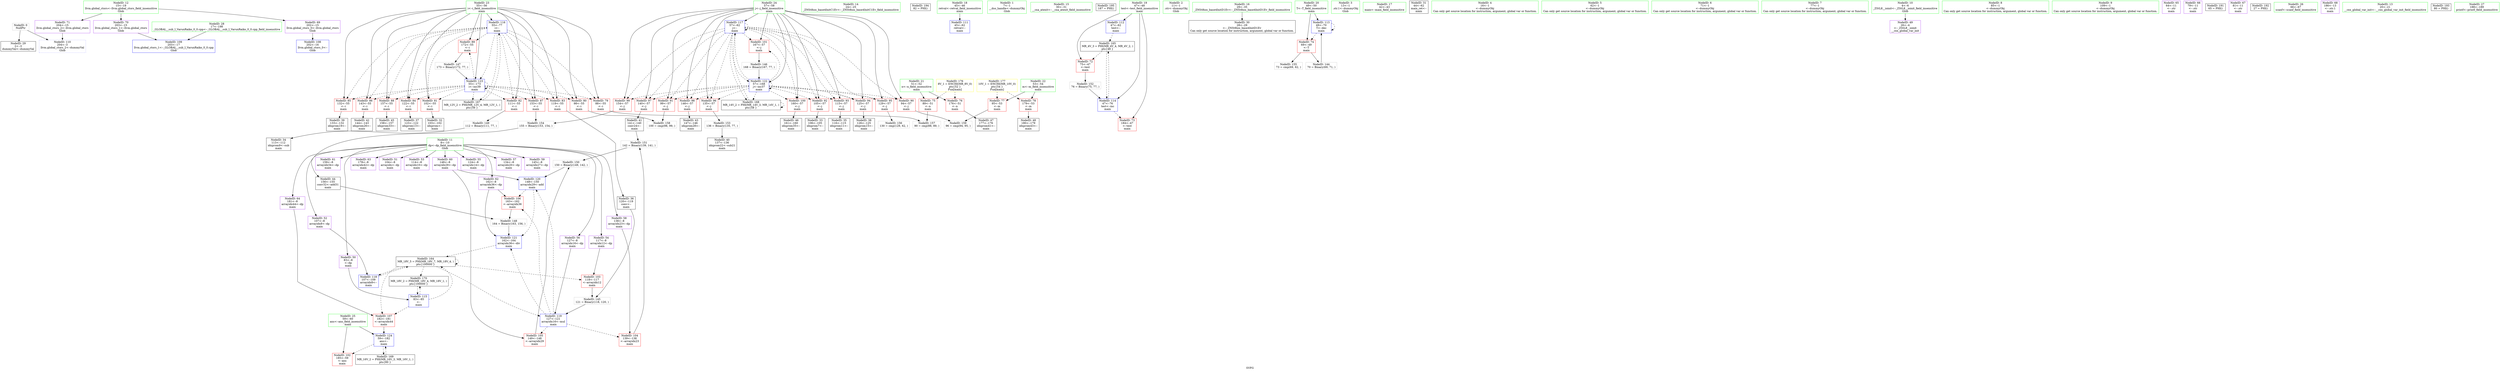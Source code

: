 digraph "SVFG" {
	label="SVFG";

	Node0x55a80342e910 [shape=record,color=grey,label="{NodeID: 0\nNullPtr}"];
	Node0x55a80342e910 -> Node0x55a80342f890[style=solid];
	Node0x55a80342e910 -> Node0x55a803431420[style=solid];
	Node0x55a803430930 [shape=record,color=red,label="{NodeID: 97\n140\<--57\n\<--j\nmain\n}"];
	Node0x55a803430930 -> Node0x55a8034302b0[style=solid];
	Node0x55a80342edb0 [shape=record,color=green,label="{NodeID: 14\n24\<--25\n_ZNSt8ios_base4InitC1Ev\<--_ZNSt8ios_base4InitC1Ev_field_insensitive\n}"];
	Node0x55a80344ad50 [shape=record,color=black,label="{NodeID: 194\n82 = PHI()\n}"];
	Node0x55a803431520 [shape=record,color=blue,label="{NodeID: 111\n45\<--62\nretval\<--\nmain\n}"];
	Node0x55a80342f790 [shape=record,color=green,label="{NodeID: 28\n17\<--198\n_GLOBAL__sub_I_VarunRaiko_0_0.cpp\<--_GLOBAL__sub_I_VarunRaiko_0_0.cpp_field_insensitive\n}"];
	Node0x55a80342f790 -> Node0x55a803431320[style=solid];
	Node0x55a803430380 [shape=record,color=black,label="{NodeID: 42\n144\<--143\nidxprom26\<--\nmain\n}"];
	Node0x55a803431f00 [shape=record,color=purple,label="{NodeID: 56\n127\<--8\narrayidx16\<--dp\nmain\n}"];
	Node0x55a803431f00 -> Node0x55a803436370[style=solid];
	Node0x55a8034383f0 [shape=record,color=grey,label="{NodeID: 153\n136 = Binary(135, 77, )\n}"];
	Node0x55a8034383f0 -> Node0x55a8034301e0[style=solid];
	Node0x55a803432a90 [shape=record,color=purple,label="{NodeID: 70\n203\<--15\nllvm.global_ctors_1\<--llvm.global_ctors\nGlob }"];
	Node0x55a803432a90 -> Node0x55a803431320[style=solid];
	Node0x55a8034405c0 [shape=record,color=black,label="{NodeID: 167\nMR_12V_2 = PHI(MR_12V_4, MR_12V_1, )\npts\{56 \}\n}"];
	Node0x55a8034405c0 -> Node0x55a803436100[style=dashed];
	Node0x55a803433650 [shape=record,color=red,label="{NodeID: 84\n122\<--55\n\<--i\nmain\n}"];
	Node0x55a803433650 -> Node0x55a80342ff70[style=solid];
	Node0x55a8034181d0 [shape=record,color=green,label="{NodeID: 1\n7\<--1\n__dso_handle\<--dummyObj\nGlob }"];
	Node0x55a803430a00 [shape=record,color=red,label="{NodeID: 98\n146\<--57\n\<--j\nmain\n}"];
	Node0x55a803430a00 -> Node0x55a803430450[style=solid];
	Node0x55a80342ee40 [shape=record,color=green,label="{NodeID: 15\n30\<--31\n__cxa_atexit\<--__cxa_atexit_field_insensitive\n}"];
	Node0x55a80344ae50 [shape=record,color=black,label="{NodeID: 195\n187 = PHI()\n}"];
	Node0x55a8034315f0 [shape=record,color=blue,label="{NodeID: 112\n47\<--62\ntest\<--\nmain\n}"];
	Node0x55a8034315f0 -> Node0x55a80343fbc0[style=dashed];
	Node0x55a80342f890 [shape=record,color=black,label="{NodeID: 29\n2\<--3\ndummyVal\<--dummyVal\n}"];
	Node0x55a803430450 [shape=record,color=black,label="{NodeID: 43\n147\<--146\nidxprom28\<--\nmain\n}"];
	Node0x55a803431fd0 [shape=record,color=purple,label="{NodeID: 57\n134\<--8\narrayidx20\<--dp\nmain\n}"];
	Node0x55a803438570 [shape=record,color=grey,label="{NodeID: 154\n155 = Binary(153, 154, )\n}"];
	Node0x55a803438570 -> Node0x55a803430520[style=solid];
	Node0x55a803432b90 [shape=record,color=purple,label="{NodeID: 71\n204\<--15\nllvm.global_ctors_2\<--llvm.global_ctors\nGlob }"];
	Node0x55a803432b90 -> Node0x55a803431420[style=solid];
	Node0x55a803440ac0 [shape=record,color=black,label="{NodeID: 168\nMR_14V_2 = PHI(MR_14V_3, MR_14V_1, )\npts\{58 \}\n}"];
	Node0x55a803440ac0 -> Node0x55a8034361d0[style=dashed];
	Node0x55a803440ac0 -> Node0x55a803440ac0[style=dashed];
	Node0x55a803433720 [shape=record,color=red,label="{NodeID: 85\n132\<--55\n\<--i\nmain\n}"];
	Node0x55a803433720 -> Node0x55a803430110[style=solid];
	Node0x55a803419260 [shape=record,color=green,label="{NodeID: 2\n11\<--1\n.str\<--dummyObj\nGlob }"];
	Node0x55a803430ad0 [shape=record,color=red,label="{NodeID: 99\n154\<--57\n\<--j\nmain\n}"];
	Node0x55a803430ad0 -> Node0x55a803438570[style=solid];
	Node0x55a80342eed0 [shape=record,color=green,label="{NodeID: 16\n29\<--35\n_ZNSt8ios_base4InitD1Ev\<--_ZNSt8ios_base4InitD1Ev_field_insensitive\n}"];
	Node0x55a80342eed0 -> Node0x55a80342f990[style=solid];
	Node0x55a8034316c0 [shape=record,color=blue,label="{NodeID: 113\n49\<--70\nT\<--dec\nmain\n}"];
	Node0x55a8034316c0 -> Node0x55a803432e30[style=dashed];
	Node0x55a8034316c0 -> Node0x55a8034316c0[style=dashed];
	Node0x55a80342f990 [shape=record,color=black,label="{NodeID: 30\n28\<--29\n\<--_ZNSt8ios_base4InitD1Ev\nCan only get source location for instruction, argument, global var or function.}"];
	Node0x55a803430520 [shape=record,color=black,label="{NodeID: 44\n156\<--155\nconv32\<--add31\nmain\n}"];
	Node0x55a803430520 -> Node0x55a803437c70[style=solid];
	Node0x55a8034320a0 [shape=record,color=purple,label="{NodeID: 58\n138\<--8\narrayidx23\<--dp\nmain\n}"];
	Node0x55a8034320a0 -> Node0x55a803430ee0[style=solid];
	Node0x55a8034386f0 [shape=record,color=grey,label="{NodeID: 155\n73 = cmp(69, 62, )\n}"];
	Node0x55a803432c90 [shape=record,color=red,label="{NodeID: 72\n75\<--47\n\<--test\nmain\n}"];
	Node0x55a803432c90 -> Node0x55a803438270[style=solid];
	Node0x55a803440fc0 [shape=record,color=black,label="{NodeID: 169\nMR_16V_2 = PHI(MR_16V_3, MR_16V_1, )\npts\{60 \}\n}"];
	Node0x55a803440fc0 -> Node0x55a803436780[style=dashed];
	Node0x55a8034337f0 [shape=record,color=red,label="{NodeID: 86\n143\<--55\n\<--i\nmain\n}"];
	Node0x55a8034337f0 -> Node0x55a803430380[style=solid];
	Node0x55a803419540 [shape=record,color=green,label="{NodeID: 3\n13\<--1\n.str.1\<--dummyObj\nGlob }"];
	Node0x55a803430ba0 [shape=record,color=red,label="{NodeID: 100\n160\<--57\n\<--j\nmain\n}"];
	Node0x55a803430ba0 -> Node0x55a8034306c0[style=solid];
	Node0x55a80342ef60 [shape=record,color=green,label="{NodeID: 17\n42\<--43\nmain\<--main_field_insensitive\n}"];
	Node0x55a803431790 [shape=record,color=blue,label="{NodeID: 114\n47\<--76\ntest\<--inc\nmain\n}"];
	Node0x55a803431790 -> Node0x55a803432d60[style=dashed];
	Node0x55a803431790 -> Node0x55a80343fbc0[style=dashed];
	Node0x55a80342fa90 [shape=record,color=black,label="{NodeID: 31\n44\<--62\nmain_ret\<--\nmain\n}"];
	Node0x55a8034305f0 [shape=record,color=black,label="{NodeID: 45\n158\<--157\nidxprom33\<--\nmain\n}"];
	Node0x55a803432170 [shape=record,color=purple,label="{NodeID: 59\n145\<--8\narrayidx27\<--dp\nmain\n}"];
	Node0x55a803438870 [shape=record,color=grey,label="{NodeID: 156\n130 = cmp(129, 62, )\n}"];
	Node0x55a803432d60 [shape=record,color=red,label="{NodeID: 73\n184\<--47\n\<--test\nmain\n}"];
	Node0x55a8034414c0 [shape=record,color=black,label="{NodeID: 170\nMR_18V_2 = PHI(MR_18V_4, MR_18V_1, )\npts\{100000 \}\n}"];
	Node0x55a8034414c0 -> Node0x55a803436030[style=dashed];
	Node0x55a8034338c0 [shape=record,color=red,label="{NodeID: 87\n153\<--55\n\<--i\nmain\n}"];
	Node0x55a8034338c0 -> Node0x55a803438570[style=solid];
	Node0x55a803419660 [shape=record,color=green,label="{NodeID: 4\n16\<--1\n\<--dummyObj\nCan only get source location for instruction, argument, global var or function.}"];
	Node0x55a803430c70 [shape=record,color=red,label="{NodeID: 101\n167\<--57\n\<--j\nmain\n}"];
	Node0x55a803430c70 -> Node0x55a803437970[style=solid];
	Node0x55a80342eff0 [shape=record,color=green,label="{NodeID: 18\n45\<--46\nretval\<--retval_field_insensitive\nmain\n}"];
	Node0x55a80342eff0 -> Node0x55a803431520[style=solid];
	Node0x55a803436030 [shape=record,color=blue,label="{NodeID: 115\n83\<--85\n\<--\nmain\n}"];
	Node0x55a803436030 -> Node0x55a803431150[style=dashed];
	Node0x55a803436030 -> Node0x55a80343f6c0[style=dashed];
	Node0x55a803436030 -> Node0x55a8034414c0[style=dashed];
	Node0x55a80342fb60 [shape=record,color=black,label="{NodeID: 32\n103\<--102\nidxprom\<--\nmain\n}"];
	Node0x55a8034306c0 [shape=record,color=black,label="{NodeID: 46\n161\<--160\nidxprom35\<--\nmain\n}"];
	Node0x55a803432240 [shape=record,color=purple,label="{NodeID: 60\n148\<--8\narrayidx29\<--dp\nmain\n}"];
	Node0x55a803432240 -> Node0x55a803430fb0[style=solid];
	Node0x55a803432240 -> Node0x55a803436440[style=solid];
	Node0x55a8034389f0 [shape=record,color=grey,label="{NodeID: 157\n90 = cmp(88, 89, )\n}"];
	Node0x55a803432e30 [shape=record,color=red,label="{NodeID: 74\n69\<--49\n\<--T\nmain\n}"];
	Node0x55a803432e30 -> Node0x55a803437670[style=solid];
	Node0x55a803432e30 -> Node0x55a8034386f0[style=solid];
	Node0x55a803433990 [shape=record,color=red,label="{NodeID: 88\n157\<--55\n\<--i\nmain\n}"];
	Node0x55a803433990 -> Node0x55a8034305f0[style=solid];
	Node0x55a8034199c0 [shape=record,color=green,label="{NodeID: 5\n62\<--1\n\<--dummyObj\nCan only get source location for instruction, argument, global var or function.}"];
	Node0x55a803430d40 [shape=record,color=red,label="{NodeID: 102\n185\<--59\n\<--ans\nmain\n}"];
	Node0x55a80342f080 [shape=record,color=green,label="{NodeID: 19\n47\<--48\ntest\<--test_field_insensitive\nmain\n}"];
	Node0x55a80342f080 -> Node0x55a803432c90[style=solid];
	Node0x55a80342f080 -> Node0x55a803432d60[style=solid];
	Node0x55a80342f080 -> Node0x55a8034315f0[style=solid];
	Node0x55a80342f080 -> Node0x55a803431790[style=solid];
	Node0x55a803436100 [shape=record,color=blue,label="{NodeID: 116\n55\<--77\ni\<--\nmain\n}"];
	Node0x55a803436100 -> Node0x55a803433240[style=dashed];
	Node0x55a803436100 -> Node0x55a803433310[style=dashed];
	Node0x55a803436100 -> Node0x55a8034333e0[style=dashed];
	Node0x55a803436100 -> Node0x55a8034334b0[style=dashed];
	Node0x55a803436100 -> Node0x55a803433580[style=dashed];
	Node0x55a803436100 -> Node0x55a803433650[style=dashed];
	Node0x55a803436100 -> Node0x55a803433720[style=dashed];
	Node0x55a803436100 -> Node0x55a8034337f0[style=dashed];
	Node0x55a803436100 -> Node0x55a8034338c0[style=dashed];
	Node0x55a803436100 -> Node0x55a803433990[style=dashed];
	Node0x55a803436100 -> Node0x55a803433a60[style=dashed];
	Node0x55a803436100 -> Node0x55a8034366b0[style=dashed];
	Node0x55a803436100 -> Node0x55a8034405c0[style=dashed];
	Node0x55a80342fc30 [shape=record,color=black,label="{NodeID: 33\n106\<--105\nidxprom7\<--\nmain\n}"];
	Node0x55a803430790 [shape=record,color=black,label="{NodeID: 47\n177\<--176\nidxprom41\<--\nmain\n}"];
	Node0x55a803437670 [shape=record,color=grey,label="{NodeID: 144\n70 = Binary(69, 71, )\n}"];
	Node0x55a803437670 -> Node0x55a8034316c0[style=solid];
	Node0x55a803432310 [shape=record,color=purple,label="{NodeID: 61\n159\<--8\narrayidx34\<--dp\nmain\n}"];
	Node0x55a803438b70 [shape=record,color=grey,label="{NodeID: 158\n100 = cmp(98, 99, )\n}"];
	Node0x55a803432f00 [shape=record,color=red,label="{NodeID: 75\n89\<--51\n\<--n\nmain\n}"];
	Node0x55a803432f00 -> Node0x55a8034389f0[style=solid];
	Node0x55a803433a60 [shape=record,color=red,label="{NodeID: 89\n172\<--55\n\<--i\nmain\n}"];
	Node0x55a803433a60 -> Node0x55a803437af0[style=solid];
	Node0x55a803419810 [shape=record,color=green,label="{NodeID: 6\n71\<--1\n\<--dummyObj\nCan only get source location for instruction, argument, global var or function.}"];
	Node0x55a803430e10 [shape=record,color=red,label="{NodeID: 103\n118\<--117\n\<--arrayidx12\nmain\n}"];
	Node0x55a803430e10 -> Node0x55a8034377f0[style=solid];
	Node0x55a80342f110 [shape=record,color=green,label="{NodeID: 20\n49\<--50\nT\<--T_field_insensitive\nmain\n}"];
	Node0x55a80342f110 -> Node0x55a803432e30[style=solid];
	Node0x55a80342f110 -> Node0x55a8034316c0[style=solid];
	Node0x55a8034361d0 [shape=record,color=blue,label="{NodeID: 117\n57\<--62\nj\<--\nmain\n}"];
	Node0x55a8034361d0 -> Node0x55a803433b30[style=dashed];
	Node0x55a8034361d0 -> Node0x55a803433c00[style=dashed];
	Node0x55a8034361d0 -> Node0x55a803433cd0[style=dashed];
	Node0x55a8034361d0 -> Node0x55a803433da0[style=dashed];
	Node0x55a8034361d0 -> Node0x55a803433e70[style=dashed];
	Node0x55a8034361d0 -> Node0x55a803433f40[style=dashed];
	Node0x55a8034361d0 -> Node0x55a803430860[style=dashed];
	Node0x55a8034361d0 -> Node0x55a803430930[style=dashed];
	Node0x55a8034361d0 -> Node0x55a803430a00[style=dashed];
	Node0x55a8034361d0 -> Node0x55a803430ad0[style=dashed];
	Node0x55a8034361d0 -> Node0x55a803430ba0[style=dashed];
	Node0x55a8034361d0 -> Node0x55a803430c70[style=dashed];
	Node0x55a8034361d0 -> Node0x55a8034361d0[style=dashed];
	Node0x55a8034361d0 -> Node0x55a8034365e0[style=dashed];
	Node0x55a8034361d0 -> Node0x55a803440ac0[style=dashed];
	Node0x55a80342fd00 [shape=record,color=black,label="{NodeID: 34\n113\<--112\nidxprom9\<--sub\nmain\n}"];
	Node0x55a803431880 [shape=record,color=black,label="{NodeID: 48\n180\<--179\nidxprom43\<--\nmain\n}"];
	Node0x55a8034377f0 [shape=record,color=grey,label="{NodeID: 145\n121 = Binary(118, 120, )\n}"];
	Node0x55a8034377f0 -> Node0x55a803436370[style=solid];
	Node0x55a8034323e0 [shape=record,color=purple,label="{NodeID: 62\n162\<--8\narrayidx36\<--dp\nmain\n}"];
	Node0x55a8034323e0 -> Node0x55a803431080[style=solid];
	Node0x55a8034323e0 -> Node0x55a803436510[style=solid];
	Node0x55a803438cf0 [shape=record,color=grey,label="{NodeID: 159\n96 = cmp(94, 95, )\n}"];
	Node0x55a803432fd0 [shape=record,color=red,label="{NodeID: 76\n176\<--51\n\<--n\nmain\n}"];
	Node0x55a803432fd0 -> Node0x55a803430790[style=solid];
	Node0x55a803433b30 [shape=record,color=red,label="{NodeID: 90\n94\<--57\n\<--j\nmain\n}"];
	Node0x55a803433b30 -> Node0x55a803438cf0[style=solid];
	Node0x55a8034198a0 [shape=record,color=green,label="{NodeID: 7\n77\<--1\n\<--dummyObj\nCan only get source location for instruction, argument, global var or function.}"];
	Node0x55a803430ee0 [shape=record,color=red,label="{NodeID: 104\n139\<--138\n\<--arrayidx23\nmain\n}"];
	Node0x55a803430ee0 -> Node0x55a8034380f0[style=solid];
	Node0x55a80342f1e0 [shape=record,color=green,label="{NodeID: 21\n51\<--52\nn\<--n_field_insensitive\nmain\n}"];
	Node0x55a80342f1e0 -> Node0x55a803432f00[style=solid];
	Node0x55a80342f1e0 -> Node0x55a803432fd0[style=solid];
	Node0x55a8034362a0 [shape=record,color=blue,label="{NodeID: 118\n107\<--109\narrayidx8\<--\nmain\n}"];
	Node0x55a8034362a0 -> Node0x55a80343f6c0[style=dashed];
	Node0x55a80342fdd0 [shape=record,color=black,label="{NodeID: 35\n116\<--115\nidxprom11\<--\nmain\n}"];
	Node0x55a803431950 [shape=record,color=purple,label="{NodeID: 49\n26\<--4\n\<--_ZStL8__ioinit\n__cxx_global_var_init\n}"];
	Node0x55a803437970 [shape=record,color=grey,label="{NodeID: 146\n168 = Binary(167, 77, )\n}"];
	Node0x55a803437970 -> Node0x55a8034365e0[style=solid];
	Node0x55a8034324b0 [shape=record,color=purple,label="{NodeID: 63\n178\<--8\narrayidx42\<--dp\nmain\n}"];
	Node0x55a8034330a0 [shape=record,color=red,label="{NodeID: 77\n95\<--53\n\<--m\nmain\n}"];
	Node0x55a8034330a0 -> Node0x55a803438cf0[style=solid];
	Node0x55a803433c00 [shape=record,color=red,label="{NodeID: 91\n99\<--57\n\<--j\nmain\n}"];
	Node0x55a803433c00 -> Node0x55a803438b70[style=solid];
	Node0x55a803419360 [shape=record,color=green,label="{NodeID: 8\n85\<--1\n\<--dummyObj\nCan only get source location for instruction, argument, global var or function.}"];
	Node0x55a803430fb0 [shape=record,color=red,label="{NodeID: 105\n149\<--148\n\<--arrayidx29\nmain\n}"];
	Node0x55a803430fb0 -> Node0x55a803437f70[style=solid];
	Node0x55a80342f2b0 [shape=record,color=green,label="{NodeID: 22\n53\<--54\nm\<--m_field_insensitive\nmain\n}"];
	Node0x55a80342f2b0 -> Node0x55a8034330a0[style=solid];
	Node0x55a80342f2b0 -> Node0x55a803433170[style=solid];
	Node0x55a803436370 [shape=record,color=blue,label="{NodeID: 119\n127\<--121\narrayidx16\<--mul\nmain\n}"];
	Node0x55a803436370 -> Node0x55a803430ee0[style=dashed];
	Node0x55a803436370 -> Node0x55a803430fb0[style=dashed];
	Node0x55a803436370 -> Node0x55a803431080[style=dashed];
	Node0x55a803436370 -> Node0x55a803436440[style=dashed];
	Node0x55a803436370 -> Node0x55a803436510[style=dashed];
	Node0x55a80342fea0 [shape=record,color=black,label="{NodeID: 36\n120\<--119\nconv\<--\nmain\n}"];
	Node0x55a80342fea0 -> Node0x55a8034377f0[style=solid];
	Node0x55a803431a20 [shape=record,color=purple,label="{NodeID: 50\n83\<--8\n\<--dp\nmain\n}"];
	Node0x55a803431a20 -> Node0x55a803436030[style=solid];
	Node0x55a803437af0 [shape=record,color=grey,label="{NodeID: 147\n173 = Binary(172, 77, )\n}"];
	Node0x55a803437af0 -> Node0x55a8034366b0[style=solid];
	Node0x55a803432580 [shape=record,color=purple,label="{NodeID: 64\n181\<--8\narrayidx44\<--dp\nmain\n}"];
	Node0x55a803432580 -> Node0x55a803431150[style=solid];
	Node0x55a803433170 [shape=record,color=red,label="{NodeID: 78\n179\<--53\n\<--m\nmain\n}"];
	Node0x55a803433170 -> Node0x55a803431880[style=solid];
	Node0x55a803433cd0 [shape=record,color=red,label="{NodeID: 92\n105\<--57\n\<--j\nmain\n}"];
	Node0x55a803433cd0 -> Node0x55a80342fc30[style=solid];
	Node0x55a8034193f0 [shape=record,color=green,label="{NodeID: 9\n109\<--1\n\<--dummyObj\nCan only get source location for instruction, argument, global var or function.}"];
	Node0x55a803431080 [shape=record,color=red,label="{NodeID: 106\n163\<--162\n\<--arrayidx36\nmain\n}"];
	Node0x55a803431080 -> Node0x55a803437c70[style=solid];
	Node0x55a80342f380 [shape=record,color=green,label="{NodeID: 23\n55\<--56\ni\<--i_field_insensitive\nmain\n}"];
	Node0x55a80342f380 -> Node0x55a803433240[style=solid];
	Node0x55a80342f380 -> Node0x55a803433310[style=solid];
	Node0x55a80342f380 -> Node0x55a8034333e0[style=solid];
	Node0x55a80342f380 -> Node0x55a8034334b0[style=solid];
	Node0x55a80342f380 -> Node0x55a803433580[style=solid];
	Node0x55a80342f380 -> Node0x55a803433650[style=solid];
	Node0x55a80342f380 -> Node0x55a803433720[style=solid];
	Node0x55a80342f380 -> Node0x55a8034337f0[style=solid];
	Node0x55a80342f380 -> Node0x55a8034338c0[style=solid];
	Node0x55a80342f380 -> Node0x55a803433990[style=solid];
	Node0x55a80342f380 -> Node0x55a803433a60[style=solid];
	Node0x55a80342f380 -> Node0x55a803436100[style=solid];
	Node0x55a80342f380 -> Node0x55a8034366b0[style=solid];
	Node0x55a803436440 [shape=record,color=blue,label="{NodeID: 120\n148\<--150\narrayidx29\<--add\nmain\n}"];
	Node0x55a803436440 -> Node0x55a803431080[style=dashed];
	Node0x55a803436440 -> Node0x55a803436510[style=dashed];
	Node0x55a80342ff70 [shape=record,color=black,label="{NodeID: 37\n123\<--122\nidxprom13\<--\nmain\n}"];
	Node0x55a803431af0 [shape=record,color=purple,label="{NodeID: 51\n104\<--8\narrayidx\<--dp\nmain\n}"];
	Node0x55a803437c70 [shape=record,color=grey,label="{NodeID: 148\n164 = Binary(163, 156, )\n}"];
	Node0x55a803437c70 -> Node0x55a803436510[style=solid];
	Node0x55a803432650 [shape=record,color=purple,label="{NodeID: 65\n64\<--11\n\<--.str\nmain\n}"];
	Node0x55a803433240 [shape=record,color=red,label="{NodeID: 79\n88\<--55\n\<--i\nmain\n}"];
	Node0x55a803433240 -> Node0x55a8034389f0[style=solid];
	Node0x55a8034430a0 [shape=record,color=yellow,style=double,label="{NodeID: 176\n8V_1 = ENCHI(MR_8V_0)\npts\{52 \}\nFun[main]}"];
	Node0x55a8034430a0 -> Node0x55a803432f00[style=dashed];
	Node0x55a8034430a0 -> Node0x55a803432fd0[style=dashed];
	Node0x55a803433da0 [shape=record,color=red,label="{NodeID: 93\n115\<--57\n\<--j\nmain\n}"];
	Node0x55a803433da0 -> Node0x55a80342fdd0[style=solid];
	Node0x55a80342e3b0 [shape=record,color=green,label="{NodeID: 10\n4\<--6\n_ZStL8__ioinit\<--_ZStL8__ioinit_field_insensitive\nGlob }"];
	Node0x55a80342e3b0 -> Node0x55a803431950[style=solid];
	Node0x55a803431150 [shape=record,color=red,label="{NodeID: 107\n182\<--181\n\<--arrayidx44\nmain\n}"];
	Node0x55a803431150 -> Node0x55a803436780[style=solid];
	Node0x55a80342f450 [shape=record,color=green,label="{NodeID: 24\n57\<--58\nj\<--j_field_insensitive\nmain\n}"];
	Node0x55a80342f450 -> Node0x55a803433b30[style=solid];
	Node0x55a80342f450 -> Node0x55a803433c00[style=solid];
	Node0x55a80342f450 -> Node0x55a803433cd0[style=solid];
	Node0x55a80342f450 -> Node0x55a803433da0[style=solid];
	Node0x55a80342f450 -> Node0x55a803433e70[style=solid];
	Node0x55a80342f450 -> Node0x55a803433f40[style=solid];
	Node0x55a80342f450 -> Node0x55a803430860[style=solid];
	Node0x55a80342f450 -> Node0x55a803430930[style=solid];
	Node0x55a80342f450 -> Node0x55a803430a00[style=solid];
	Node0x55a80342f450 -> Node0x55a803430ad0[style=solid];
	Node0x55a80342f450 -> Node0x55a803430ba0[style=solid];
	Node0x55a80342f450 -> Node0x55a803430c70[style=solid];
	Node0x55a80342f450 -> Node0x55a8034361d0[style=solid];
	Node0x55a80342f450 -> Node0x55a8034365e0[style=solid];
	Node0x55a803436510 [shape=record,color=blue,label="{NodeID: 121\n162\<--164\narrayidx36\<--div\nmain\n}"];
	Node0x55a803436510 -> Node0x55a80343f6c0[style=dashed];
	Node0x55a803430040 [shape=record,color=black,label="{NodeID: 38\n126\<--125\nidxprom15\<--\nmain\n}"];
	Node0x55a803431bc0 [shape=record,color=purple,label="{NodeID: 52\n107\<--8\narrayidx8\<--dp\nmain\n}"];
	Node0x55a803431bc0 -> Node0x55a8034362a0[style=solid];
	Node0x55a803437df0 [shape=record,color=grey,label="{NodeID: 149\n112 = Binary(111, 77, )\n}"];
	Node0x55a803437df0 -> Node0x55a80342fd00[style=solid];
	Node0x55a803432720 [shape=record,color=purple,label="{NodeID: 66\n79\<--11\n\<--.str\nmain\n}"];
	Node0x55a803433310 [shape=record,color=red,label="{NodeID: 80\n98\<--55\n\<--i\nmain\n}"];
	Node0x55a803433310 -> Node0x55a803438b70[style=solid];
	Node0x55a803443180 [shape=record,color=yellow,style=double,label="{NodeID: 177\n10V_1 = ENCHI(MR_10V_0)\npts\{54 \}\nFun[main]}"];
	Node0x55a803443180 -> Node0x55a8034330a0[style=dashed];
	Node0x55a803443180 -> Node0x55a803433170[style=dashed];
	Node0x55a803433e70 [shape=record,color=red,label="{NodeID: 94\n125\<--57\n\<--j\nmain\n}"];
	Node0x55a803433e70 -> Node0x55a803430040[style=solid];
	Node0x55a80342e480 [shape=record,color=green,label="{NodeID: 11\n8\<--10\ndp\<--dp_field_insensitive\nGlob }"];
	Node0x55a80342e480 -> Node0x55a803431a20[style=solid];
	Node0x55a80342e480 -> Node0x55a803431af0[style=solid];
	Node0x55a80342e480 -> Node0x55a803431bc0[style=solid];
	Node0x55a80342e480 -> Node0x55a803431c90[style=solid];
	Node0x55a80342e480 -> Node0x55a803431d60[style=solid];
	Node0x55a80342e480 -> Node0x55a803431e30[style=solid];
	Node0x55a80342e480 -> Node0x55a803431f00[style=solid];
	Node0x55a80342e480 -> Node0x55a803431fd0[style=solid];
	Node0x55a80342e480 -> Node0x55a8034320a0[style=solid];
	Node0x55a80342e480 -> Node0x55a803432170[style=solid];
	Node0x55a80342e480 -> Node0x55a803432240[style=solid];
	Node0x55a80342e480 -> Node0x55a803432310[style=solid];
	Node0x55a80342e480 -> Node0x55a8034323e0[style=solid];
	Node0x55a80342e480 -> Node0x55a8034324b0[style=solid];
	Node0x55a80342e480 -> Node0x55a803432580[style=solid];
	Node0x55a803252530 [shape=record,color=black,label="{NodeID: 191\n65 = PHI()\n}"];
	Node0x55a803431220 [shape=record,color=blue,label="{NodeID: 108\n202\<--16\nllvm.global_ctors_0\<--\nGlob }"];
	Node0x55a80342f520 [shape=record,color=green,label="{NodeID: 25\n59\<--60\nans\<--ans_field_insensitive\nmain\n}"];
	Node0x55a80342f520 -> Node0x55a803430d40[style=solid];
	Node0x55a80342f520 -> Node0x55a803436780[style=solid];
	Node0x55a8034365e0 [shape=record,color=blue,label="{NodeID: 122\n57\<--168\nj\<--inc37\nmain\n}"];
	Node0x55a8034365e0 -> Node0x55a803433b30[style=dashed];
	Node0x55a8034365e0 -> Node0x55a803433c00[style=dashed];
	Node0x55a8034365e0 -> Node0x55a803433cd0[style=dashed];
	Node0x55a8034365e0 -> Node0x55a803433da0[style=dashed];
	Node0x55a8034365e0 -> Node0x55a803433e70[style=dashed];
	Node0x55a8034365e0 -> Node0x55a803433f40[style=dashed];
	Node0x55a8034365e0 -> Node0x55a803430860[style=dashed];
	Node0x55a8034365e0 -> Node0x55a803430930[style=dashed];
	Node0x55a8034365e0 -> Node0x55a803430a00[style=dashed];
	Node0x55a8034365e0 -> Node0x55a803430ad0[style=dashed];
	Node0x55a8034365e0 -> Node0x55a803430ba0[style=dashed];
	Node0x55a8034365e0 -> Node0x55a803430c70[style=dashed];
	Node0x55a8034365e0 -> Node0x55a8034361d0[style=dashed];
	Node0x55a8034365e0 -> Node0x55a8034365e0[style=dashed];
	Node0x55a8034365e0 -> Node0x55a803440ac0[style=dashed];
	Node0x55a803430110 [shape=record,color=black,label="{NodeID: 39\n133\<--132\nidxprom19\<--\nmain\n}"];
	Node0x55a803431c90 [shape=record,color=purple,label="{NodeID: 53\n114\<--8\narrayidx10\<--dp\nmain\n}"];
	Node0x55a803437f70 [shape=record,color=grey,label="{NodeID: 150\n150 = Binary(149, 142, )\n}"];
	Node0x55a803437f70 -> Node0x55a803436440[style=solid];
	Node0x55a8034327f0 [shape=record,color=purple,label="{NodeID: 67\n81\<--11\n\<--.str\nmain\n}"];
	Node0x55a80343f6c0 [shape=record,color=black,label="{NodeID: 164\nMR_18V_5 = PHI(MR_18V_7, MR_18V_4, )\npts\{100000 \}\n}"];
	Node0x55a80343f6c0 -> Node0x55a803430e10[style=dashed];
	Node0x55a80343f6c0 -> Node0x55a803431150[style=dashed];
	Node0x55a80343f6c0 -> Node0x55a8034362a0[style=dashed];
	Node0x55a80343f6c0 -> Node0x55a803436370[style=dashed];
	Node0x55a80343f6c0 -> Node0x55a80343f6c0[style=dashed];
	Node0x55a80343f6c0 -> Node0x55a8034414c0[style=dashed];
	Node0x55a8034333e0 [shape=record,color=red,label="{NodeID: 81\n102\<--55\n\<--i\nmain\n}"];
	Node0x55a8034333e0 -> Node0x55a80342fb60[style=solid];
	Node0x55a803433f40 [shape=record,color=red,label="{NodeID: 95\n129\<--57\n\<--j\nmain\n}"];
	Node0x55a803433f40 -> Node0x55a803438870[style=solid];
	Node0x55a803419b10 [shape=record,color=green,label="{NodeID: 12\n15\<--19\nllvm.global_ctors\<--llvm.global_ctors_field_insensitive\nGlob }"];
	Node0x55a803419b10 -> Node0x55a803432990[style=solid];
	Node0x55a803419b10 -> Node0x55a803432a90[style=solid];
	Node0x55a803419b10 -> Node0x55a803432b90[style=solid];
	Node0x55a80344ab50 [shape=record,color=black,label="{NodeID: 192\n27 = PHI()\n}"];
	Node0x55a803431320 [shape=record,color=blue,label="{NodeID: 109\n203\<--17\nllvm.global_ctors_1\<--_GLOBAL__sub_I_VarunRaiko_0_0.cpp\nGlob }"];
	Node0x55a80342f5f0 [shape=record,color=green,label="{NodeID: 26\n66\<--67\nscanf\<--scanf_field_insensitive\n}"];
	Node0x55a8034366b0 [shape=record,color=blue,label="{NodeID: 123\n55\<--173\ni\<--inc39\nmain\n}"];
	Node0x55a8034366b0 -> Node0x55a803433240[style=dashed];
	Node0x55a8034366b0 -> Node0x55a803433310[style=dashed];
	Node0x55a8034366b0 -> Node0x55a8034333e0[style=dashed];
	Node0x55a8034366b0 -> Node0x55a8034334b0[style=dashed];
	Node0x55a8034366b0 -> Node0x55a803433580[style=dashed];
	Node0x55a8034366b0 -> Node0x55a803433650[style=dashed];
	Node0x55a8034366b0 -> Node0x55a803433720[style=dashed];
	Node0x55a8034366b0 -> Node0x55a8034337f0[style=dashed];
	Node0x55a8034366b0 -> Node0x55a8034338c0[style=dashed];
	Node0x55a8034366b0 -> Node0x55a803433990[style=dashed];
	Node0x55a8034366b0 -> Node0x55a803433a60[style=dashed];
	Node0x55a8034366b0 -> Node0x55a8034366b0[style=dashed];
	Node0x55a8034366b0 -> Node0x55a8034405c0[style=dashed];
	Node0x55a8034301e0 [shape=record,color=black,label="{NodeID: 40\n137\<--136\nidxprom22\<--sub21\nmain\n}"];
	Node0x55a803431d60 [shape=record,color=purple,label="{NodeID: 54\n117\<--8\narrayidx12\<--dp\nmain\n}"];
	Node0x55a803431d60 -> Node0x55a803430e10[style=solid];
	Node0x55a8034380f0 [shape=record,color=grey,label="{NodeID: 151\n142 = Binary(139, 141, )\n}"];
	Node0x55a8034380f0 -> Node0x55a803437f70[style=solid];
	Node0x55a8034328c0 [shape=record,color=purple,label="{NodeID: 68\n186\<--13\n\<--.str.1\nmain\n}"];
	Node0x55a80343fbc0 [shape=record,color=black,label="{NodeID: 165\nMR_4V_3 = PHI(MR_4V_4, MR_4V_2, )\npts\{48 \}\n}"];
	Node0x55a80343fbc0 -> Node0x55a803432c90[style=dashed];
	Node0x55a80343fbc0 -> Node0x55a803431790[style=dashed];
	Node0x55a8034334b0 [shape=record,color=red,label="{NodeID: 82\n111\<--55\n\<--i\nmain\n}"];
	Node0x55a8034334b0 -> Node0x55a803437df0[style=solid];
	Node0x55a803430860 [shape=record,color=red,label="{NodeID: 96\n135\<--57\n\<--j\nmain\n}"];
	Node0x55a803430860 -> Node0x55a8034383f0[style=solid];
	Node0x55a803419be0 [shape=record,color=green,label="{NodeID: 13\n20\<--21\n__cxx_global_var_init\<--__cxx_global_var_init_field_insensitive\n}"];
	Node0x55a80344ac50 [shape=record,color=black,label="{NodeID: 193\n80 = PHI()\n}"];
	Node0x55a803431420 [shape=record,color=blue, style = dotted,label="{NodeID: 110\n204\<--3\nllvm.global_ctors_2\<--dummyVal\nGlob }"];
	Node0x55a80342f6c0 [shape=record,color=green,label="{NodeID: 27\n188\<--189\nprintf\<--printf_field_insensitive\n}"];
	Node0x55a803436780 [shape=record,color=blue,label="{NodeID: 124\n59\<--182\nans\<--\nmain\n}"];
	Node0x55a803436780 -> Node0x55a803430d40[style=dashed];
	Node0x55a803436780 -> Node0x55a803440fc0[style=dashed];
	Node0x55a8034302b0 [shape=record,color=black,label="{NodeID: 41\n141\<--140\nconv24\<--\nmain\n}"];
	Node0x55a8034302b0 -> Node0x55a8034380f0[style=solid];
	Node0x55a803431e30 [shape=record,color=purple,label="{NodeID: 55\n124\<--8\narrayidx14\<--dp\nmain\n}"];
	Node0x55a803438270 [shape=record,color=grey,label="{NodeID: 152\n76 = Binary(75, 77, )\n}"];
	Node0x55a803438270 -> Node0x55a803431790[style=solid];
	Node0x55a803432990 [shape=record,color=purple,label="{NodeID: 69\n202\<--15\nllvm.global_ctors_0\<--llvm.global_ctors\nGlob }"];
	Node0x55a803432990 -> Node0x55a803431220[style=solid];
	Node0x55a803433580 [shape=record,color=red,label="{NodeID: 83\n119\<--55\n\<--i\nmain\n}"];
	Node0x55a803433580 -> Node0x55a80342fea0[style=solid];
}
